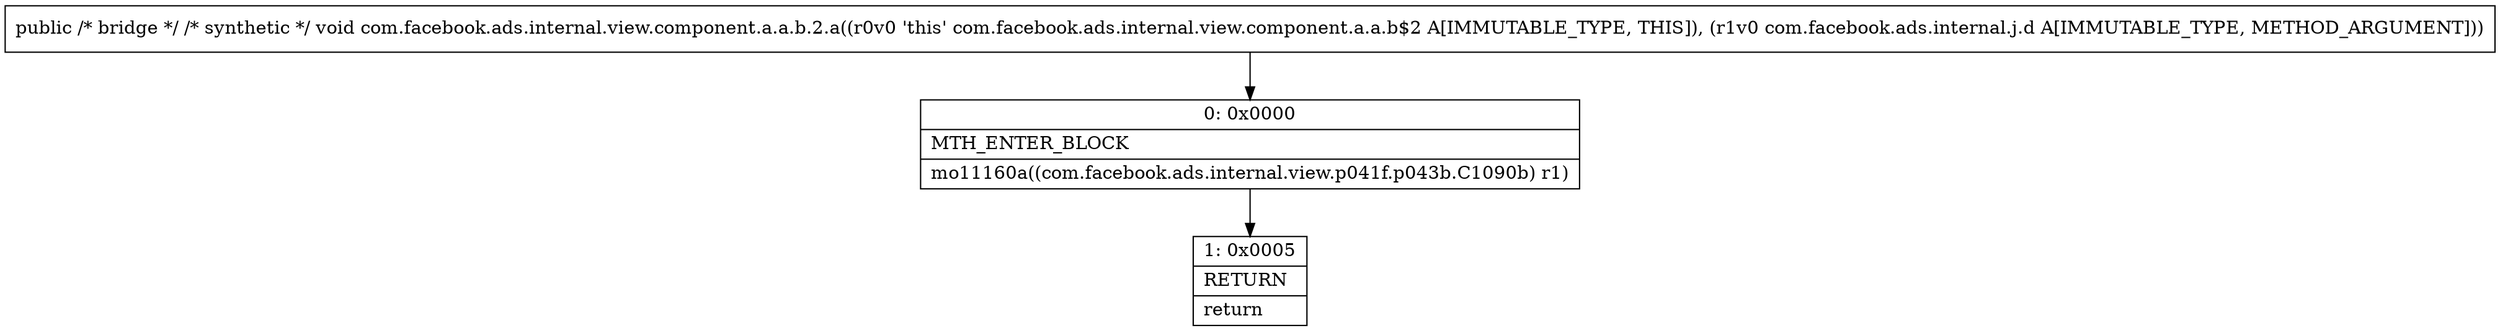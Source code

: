 digraph "CFG forcom.facebook.ads.internal.view.component.a.a.b.2.a(Lcom\/facebook\/ads\/internal\/j\/d;)V" {
Node_0 [shape=record,label="{0\:\ 0x0000|MTH_ENTER_BLOCK\l|mo11160a((com.facebook.ads.internal.view.p041f.p043b.C1090b) r1)\l}"];
Node_1 [shape=record,label="{1\:\ 0x0005|RETURN\l|return\l}"];
MethodNode[shape=record,label="{public \/* bridge *\/ \/* synthetic *\/ void com.facebook.ads.internal.view.component.a.a.b.2.a((r0v0 'this' com.facebook.ads.internal.view.component.a.a.b$2 A[IMMUTABLE_TYPE, THIS]), (r1v0 com.facebook.ads.internal.j.d A[IMMUTABLE_TYPE, METHOD_ARGUMENT])) }"];
MethodNode -> Node_0;
Node_0 -> Node_1;
}


